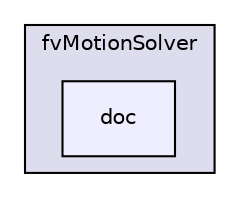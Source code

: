 digraph "src/fvMotionSolver/doc" {
  bgcolor=transparent;
  compound=true
  node [ fontsize="10", fontname="Helvetica"];
  edge [ labelfontsize="10", labelfontname="Helvetica"];
  subgraph clusterdir_f7091aeabaea36e4bb5fe5aa28ecbeff {
    graph [ bgcolor="#ddddee", pencolor="black", label="fvMotionSolver" fontname="Helvetica", fontsize="10", URL="dir_f7091aeabaea36e4bb5fe5aa28ecbeff.html"]
  dir_bd4afd8be2a5996d4d2211a7bb0a511d [shape=box, label="doc", style="filled", fillcolor="#eeeeff", pencolor="black", URL="dir_bd4afd8be2a5996d4d2211a7bb0a511d.html"];
  }
}
